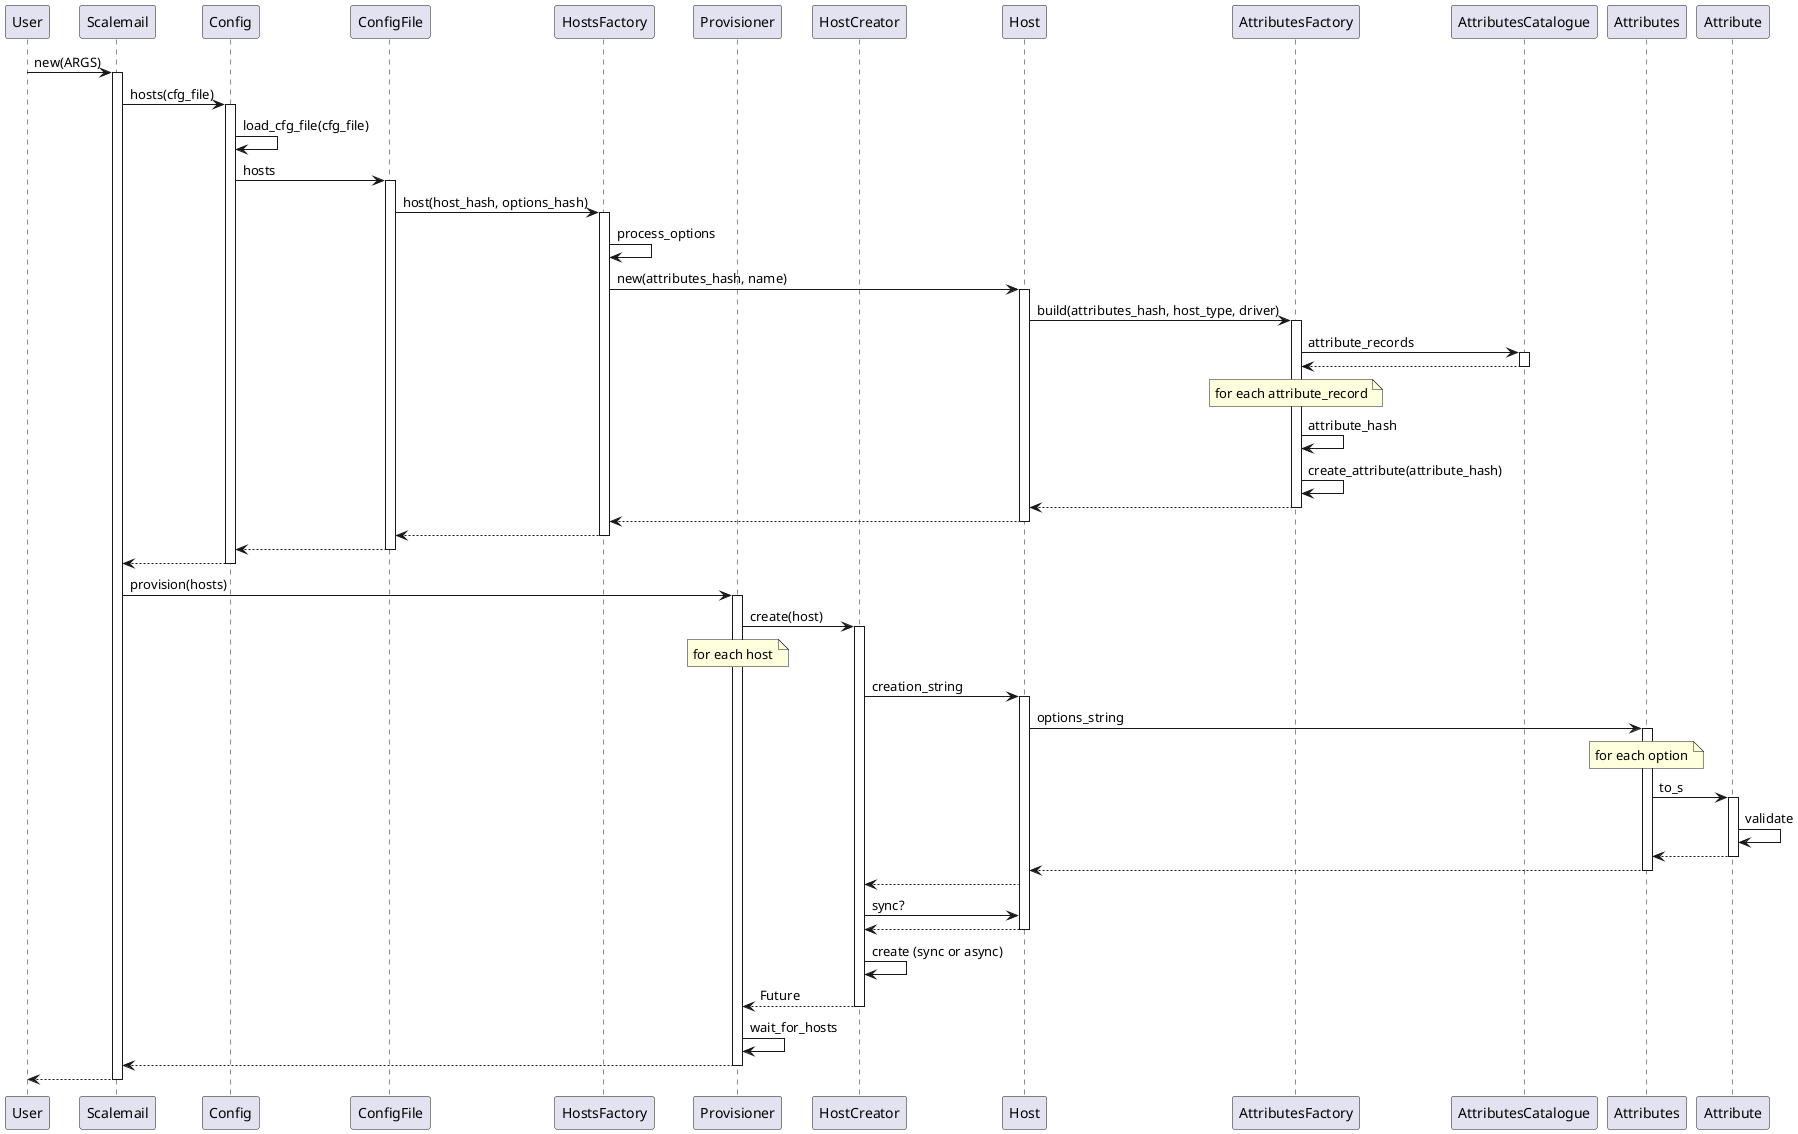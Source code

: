 @startuml
participant User
participant Scalemail
participant Config
participant ConfigFile
participant HostsFactory
participant Provisioner
participant HostCreator
participant Host
participant AttributesFactory
participant AttributesCatalogue
participant Attributes
participant Attribute

User -> Scalemail: new(ARGS)
activate Scalemail
  Scalemail -> Config: hosts(cfg_file)

  activate Config
    Config -> Config: load_cfg_file(cfg_file)
    Config -> ConfigFile: hosts
    activate ConfigFile
      ConfigFile -> HostsFactory: host(host_hash, options_hash)
      activate HostsFactory
        HostsFactory -> HostsFactory: process_options
        HostsFactory -> Host: new(attributes_hash, name)
        activate Host
          Host -> AttributesFactory: build(attributes_hash, host_type, driver)
          activate AttributesFactory
            AttributesFactory -> AttributesCatalogue: attribute_records
            activate AttributesCatalogue
              AttributesCatalogue --> AttributesFactory
            deactivate AttributesCatalogue
            note over AttributesFactory: for each attribute_record
            AttributesFactory -> AttributesFactory: attribute_hash
            AttributesFactory -> AttributesFactory: create_attribute(attribute_hash)
            AttributesFactory --> Host
          deactivate AttributesFactory
          Host --> HostsFactory
        deactivate Host
        HostsFactory --> ConfigFile
      deactivate HostsFactory
      ConfigFile --> Config
    deactivate ConfigFile
    Config --> Scalemail
  deactivate Config

  Scalemail -> Provisioner: provision(hosts)

  activate Provisioner
    Provisioner -> HostCreator: create(host)
    note over Provisioner: for each host
    activate HostCreator 
      HostCreator -> Host: creation_string
      activate Host
        Host -> Attributes: options_string
        activate Attributes
          note over Attributes: for each option
          Attributes -> Attribute: to_s
          activate Attribute
            Attribute -> Attribute: validate
            Attribute --> Attributes
          deactivate Attribute
          Attributes --> Host
        deactivate Attributes
        Host --> HostCreator
        HostCreator -> Host: sync?
        Host --> HostCreator
      deactivate Host
      HostCreator -> HostCreator: create (sync or async)
      HostCreator --> Provisioner: Future
    deactivate HostCreator
    Provisioner -> Provisioner: wait_for_hosts
    Provisioner --> Scalemail
  deactivate Provisioner
  Scalemail --> User
deactivate Scalemail
@enduml

